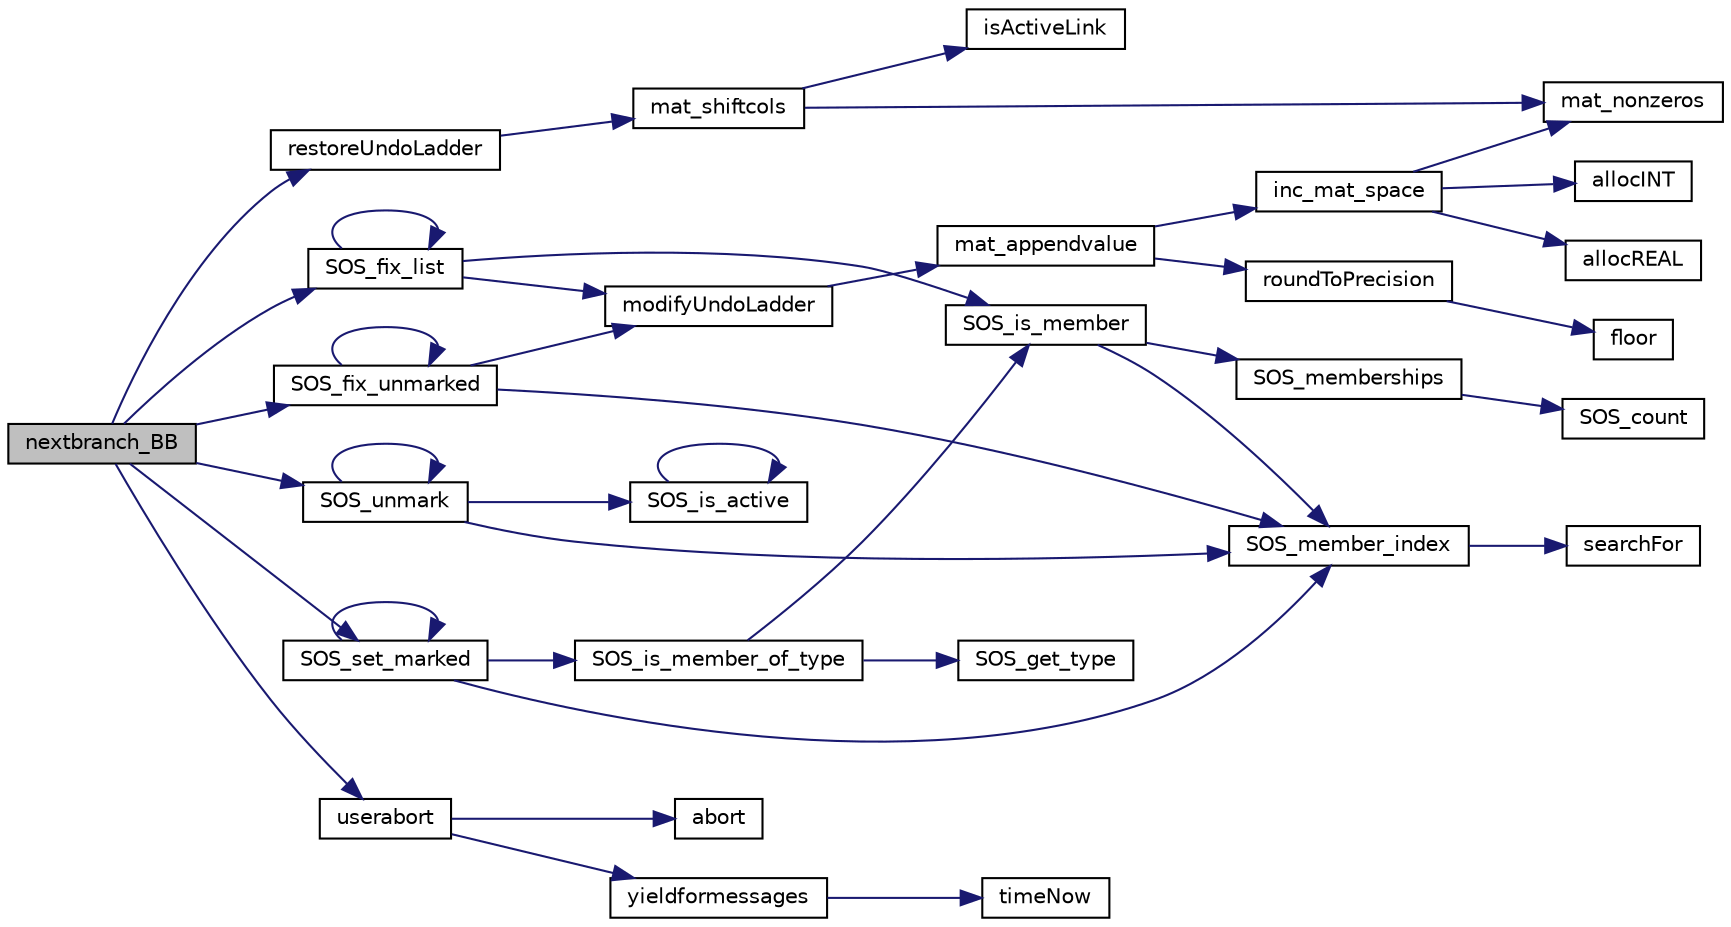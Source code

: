 digraph "nextbranch_BB"
{
  edge [fontname="Helvetica",fontsize="10",labelfontname="Helvetica",labelfontsize="10"];
  node [fontname="Helvetica",fontsize="10",shape=record];
  rankdir="LR";
  Node486 [label="nextbranch_BB",height=0.2,width=0.4,color="black", fillcolor="grey75", style="filled", fontcolor="black"];
  Node486 -> Node487 [color="midnightblue",fontsize="10",style="solid",fontname="Helvetica"];
  Node487 [label="restoreUndoLadder",height=0.2,width=0.4,color="black", fillcolor="white", style="filled",URL="$dc/d9a/lp__matrix_8c.html#a261a7d9c880748f30b8a6bc3706f3b75"];
  Node487 -> Node488 [color="midnightblue",fontsize="10",style="solid",fontname="Helvetica"];
  Node488 [label="mat_shiftcols",height=0.2,width=0.4,color="black", fillcolor="white", style="filled",URL="$dc/d9a/lp__matrix_8c.html#a4b382fbfc70092747f60017cdf62e1e6"];
  Node488 -> Node489 [color="midnightblue",fontsize="10",style="solid",fontname="Helvetica"];
  Node489 [label="isActiveLink",height=0.2,width=0.4,color="black", fillcolor="white", style="filled",URL="$d9/d18/lp__utils_8c.html#a183f62e53061778d4fdb381e27d8cf4c"];
  Node488 -> Node490 [color="midnightblue",fontsize="10",style="solid",fontname="Helvetica"];
  Node490 [label="mat_nonzeros",height=0.2,width=0.4,color="black", fillcolor="white", style="filled",URL="$dc/d9a/lp__matrix_8c.html#a9430c42ed7853fd8dd6463ed7165f243"];
  Node486 -> Node491 [color="midnightblue",fontsize="10",style="solid",fontname="Helvetica"];
  Node491 [label="userabort",height=0.2,width=0.4,color="black", fillcolor="white", style="filled",URL="$d4/d79/lp__lib_8c.html#a0f52d280ba9e57a3011d4aac462eb52a"];
  Node491 -> Node492 [color="midnightblue",fontsize="10",style="solid",fontname="Helvetica"];
  Node492 [label="abort",height=0.2,width=0.4,color="black", fillcolor="white", style="filled",URL="$d4/d98/g_09_09malloc_8c.html#ac54f53dc342019e8db34f4aa581a5792"];
  Node491 -> Node493 [color="midnightblue",fontsize="10",style="solid",fontname="Helvetica"];
  Node493 [label="yieldformessages",height=0.2,width=0.4,color="black", fillcolor="white", style="filled",URL="$d4/d79/lp__lib_8c.html#abbafab594ab48b67748a8ea1de7855af"];
  Node493 -> Node494 [color="midnightblue",fontsize="10",style="solid",fontname="Helvetica"];
  Node494 [label="timeNow",height=0.2,width=0.4,color="black", fillcolor="white", style="filled",URL="$dd/dc0/commonlib_8c.html#a27e32f680bca968d7155347aa07ee3c8"];
  Node486 -> Node495 [color="midnightblue",fontsize="10",style="solid",fontname="Helvetica"];
  Node495 [label="SOS_unmark",height=0.2,width=0.4,color="black", fillcolor="white", style="filled",URL="$d1/d43/lp___s_o_s_8c.html#a6ce4f6cd67a1430e82a41e4bd1af06fe"];
  Node495 -> Node495 [color="midnightblue",fontsize="10",style="solid",fontname="Helvetica"];
  Node495 -> Node496 [color="midnightblue",fontsize="10",style="solid",fontname="Helvetica"];
  Node496 [label="SOS_member_index",height=0.2,width=0.4,color="black", fillcolor="white", style="filled",URL="$d1/d43/lp___s_o_s_8c.html#a95fb8e4ce406207601c2b180c531ddc6"];
  Node496 -> Node497 [color="midnightblue",fontsize="10",style="solid",fontname="Helvetica"];
  Node497 [label="searchFor",height=0.2,width=0.4,color="black", fillcolor="white", style="filled",URL="$d9/d18/lp__utils_8c.html#a0f73f0fbd9ba7ed88022e713a6fe9f1b"];
  Node495 -> Node498 [color="midnightblue",fontsize="10",style="solid",fontname="Helvetica"];
  Node498 [label="SOS_is_active",height=0.2,width=0.4,color="black", fillcolor="white", style="filled",URL="$d1/d43/lp___s_o_s_8c.html#a2b0601aeda1bdff5d53ce43c72c5b2b6"];
  Node498 -> Node498 [color="midnightblue",fontsize="10",style="solid",fontname="Helvetica"];
  Node486 -> Node499 [color="midnightblue",fontsize="10",style="solid",fontname="Helvetica"];
  Node499 [label="SOS_set_marked",height=0.2,width=0.4,color="black", fillcolor="white", style="filled",URL="$d1/d43/lp___s_o_s_8c.html#a9efac8d594f2d6cacc59a096747cc352"];
  Node499 -> Node500 [color="midnightblue",fontsize="10",style="solid",fontname="Helvetica"];
  Node500 [label="SOS_is_member_of_type",height=0.2,width=0.4,color="black", fillcolor="white", style="filled",URL="$d1/d43/lp___s_o_s_8c.html#abbee2bf44988064d59d83c7d0a0431fa"];
  Node500 -> Node501 [color="midnightblue",fontsize="10",style="solid",fontname="Helvetica"];
  Node501 [label="SOS_get_type",height=0.2,width=0.4,color="black", fillcolor="white", style="filled",URL="$d1/d43/lp___s_o_s_8c.html#af29195c41d6c8427efe024669c1310e6"];
  Node500 -> Node502 [color="midnightblue",fontsize="10",style="solid",fontname="Helvetica"];
  Node502 [label="SOS_is_member",height=0.2,width=0.4,color="black", fillcolor="white", style="filled",URL="$d1/d43/lp___s_o_s_8c.html#ac6d92d690a02d843c7cbd098a8c1b7c8"];
  Node502 -> Node503 [color="midnightblue",fontsize="10",style="solid",fontname="Helvetica"];
  Node503 [label="SOS_memberships",height=0.2,width=0.4,color="black", fillcolor="white", style="filled",URL="$d1/d43/lp___s_o_s_8c.html#ab1059c5b07145c9e49bee497380ca083"];
  Node503 -> Node504 [color="midnightblue",fontsize="10",style="solid",fontname="Helvetica"];
  Node504 [label="SOS_count",height=0.2,width=0.4,color="black", fillcolor="white", style="filled",URL="$d4/d79/lp__lib_8c.html#a6b52f2979542d3a29dc0eb78b5ecb30b"];
  Node502 -> Node496 [color="midnightblue",fontsize="10",style="solid",fontname="Helvetica"];
  Node499 -> Node499 [color="midnightblue",fontsize="10",style="solid",fontname="Helvetica"];
  Node499 -> Node496 [color="midnightblue",fontsize="10",style="solid",fontname="Helvetica"];
  Node486 -> Node505 [color="midnightblue",fontsize="10",style="solid",fontname="Helvetica"];
  Node505 [label="SOS_fix_unmarked",height=0.2,width=0.4,color="black", fillcolor="white", style="filled",URL="$d1/d43/lp___s_o_s_8c.html#a0af72c1d543108590247fdaf4481d719"];
  Node505 -> Node505 [color="midnightblue",fontsize="10",style="solid",fontname="Helvetica"];
  Node505 -> Node496 [color="midnightblue",fontsize="10",style="solid",fontname="Helvetica"];
  Node505 -> Node506 [color="midnightblue",fontsize="10",style="solid",fontname="Helvetica"];
  Node506 [label="modifyUndoLadder",height=0.2,width=0.4,color="black", fillcolor="white", style="filled",URL="$dc/d9a/lp__matrix_8c.html#acaf7691abed13edd2fe704367b6107a4"];
  Node506 -> Node507 [color="midnightblue",fontsize="10",style="solid",fontname="Helvetica"];
  Node507 [label="mat_appendvalue",height=0.2,width=0.4,color="black", fillcolor="white", style="filled",URL="$dc/d9a/lp__matrix_8c.html#a8e5c1b23ce0ec7b60dfb82408f7d9947"];
  Node507 -> Node508 [color="midnightblue",fontsize="10",style="solid",fontname="Helvetica"];
  Node508 [label="roundToPrecision",height=0.2,width=0.4,color="black", fillcolor="white", style="filled",URL="$d9/d18/lp__utils_8c.html#a2c162041be8905b58450d17662096994"];
  Node508 -> Node509 [color="midnightblue",fontsize="10",style="solid",fontname="Helvetica"];
  Node509 [label="floor",height=0.2,width=0.4,color="black", fillcolor="white", style="filled",URL="$dc/de2/mcvs_atm_disp__kry__bbd__p_8m.html#a532be631bf22af7829394ffbd4ad7894"];
  Node507 -> Node510 [color="midnightblue",fontsize="10",style="solid",fontname="Helvetica"];
  Node510 [label="inc_mat_space",height=0.2,width=0.4,color="black", fillcolor="white", style="filled",URL="$dc/d9a/lp__matrix_8c.html#a2239ebb44f76930fc243a0457c8c94d9"];
  Node510 -> Node490 [color="midnightblue",fontsize="10",style="solid",fontname="Helvetica"];
  Node510 -> Node511 [color="midnightblue",fontsize="10",style="solid",fontname="Helvetica"];
  Node511 [label="allocINT",height=0.2,width=0.4,color="black", fillcolor="white", style="filled",URL="$d9/d18/lp__utils_8c.html#a2081b8e14a0691b7e3931fa280ad9e63"];
  Node510 -> Node512 [color="midnightblue",fontsize="10",style="solid",fontname="Helvetica"];
  Node512 [label="allocREAL",height=0.2,width=0.4,color="black", fillcolor="white", style="filled",URL="$d9/d18/lp__utils_8c.html#a7b25e1f9aee74052b4b6df28443ebf48"];
  Node486 -> Node513 [color="midnightblue",fontsize="10",style="solid",fontname="Helvetica"];
  Node513 [label="SOS_fix_list",height=0.2,width=0.4,color="black", fillcolor="white", style="filled",URL="$d1/d43/lp___s_o_s_8c.html#a20792b81d4abfa77ea889ec577347ff6"];
  Node513 -> Node513 [color="midnightblue",fontsize="10",style="solid",fontname="Helvetica"];
  Node513 -> Node502 [color="midnightblue",fontsize="10",style="solid",fontname="Helvetica"];
  Node513 -> Node506 [color="midnightblue",fontsize="10",style="solid",fontname="Helvetica"];
}
